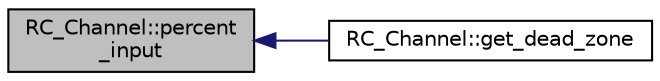digraph "RC_Channel::percent_input"
{
 // INTERACTIVE_SVG=YES
  edge [fontname="Helvetica",fontsize="10",labelfontname="Helvetica",labelfontsize="10"];
  node [fontname="Helvetica",fontsize="10",shape=record];
  rankdir="LR";
  Node1 [label="RC_Channel::percent\l_input",height=0.2,width=0.4,color="black", fillcolor="grey75", style="filled", fontcolor="black"];
  Node1 -> Node2 [dir="back",color="midnightblue",fontsize="10",style="solid",fontname="Helvetica"];
  Node2 [label="RC_Channel::get_dead_zone",height=0.2,width=0.4,color="black", fillcolor="white", style="filled",URL="$classRC__Channel.html#a93979db0af02390ff31977f344f55f1d"];
}
